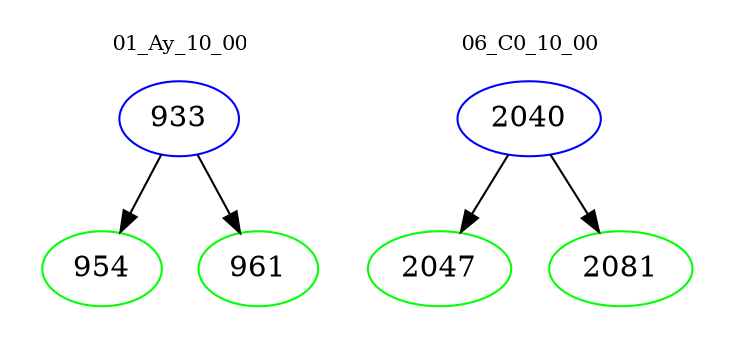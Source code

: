 digraph{
subgraph cluster_0 {
color = white
label = "01_Ay_10_00";
fontsize=10;
T0_933 [label="933", color="blue"]
T0_933 -> T0_954 [color="black"]
T0_954 [label="954", color="green"]
T0_933 -> T0_961 [color="black"]
T0_961 [label="961", color="green"]
}
subgraph cluster_1 {
color = white
label = "06_C0_10_00";
fontsize=10;
T1_2040 [label="2040", color="blue"]
T1_2040 -> T1_2047 [color="black"]
T1_2047 [label="2047", color="green"]
T1_2040 -> T1_2081 [color="black"]
T1_2081 [label="2081", color="green"]
}
}
